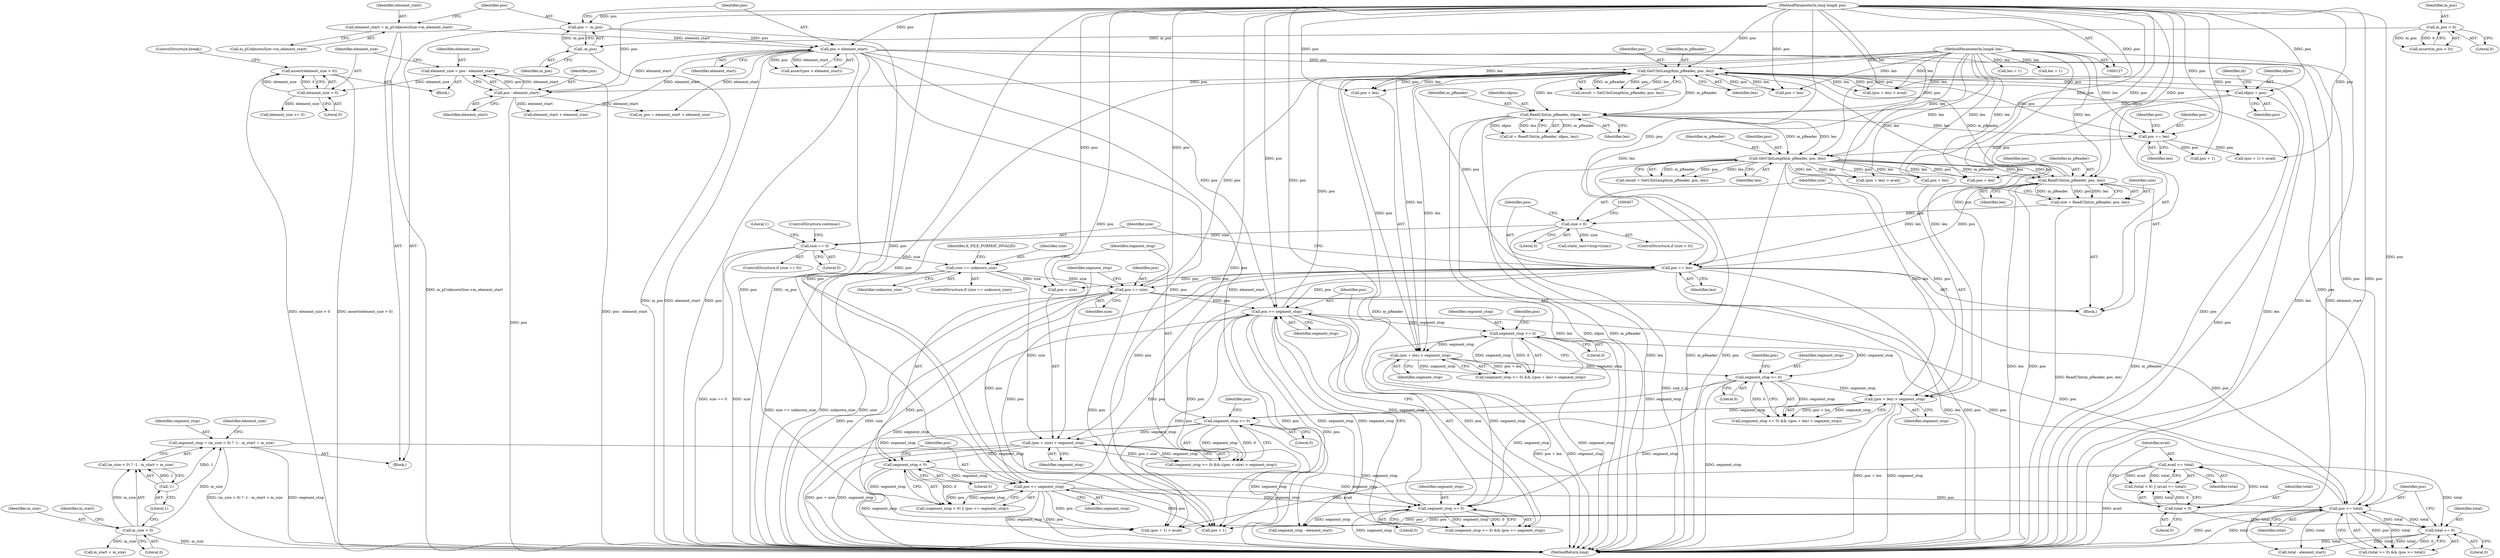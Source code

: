 digraph "1_Android_cc274e2abe8b2a6698a5c47d8aa4bb45f1f9538d_7@API" {
"1000322" [label="(Call,assert(element_size > 0))"];
"1000323" [label="(Call,element_size > 0)"];
"1000317" [label="(Call,element_size = pos - element_start)"];
"1000319" [label="(Call,pos - element_start)"];
"1000128" [label="(MethodParameterIn,long long& pos)"];
"1000251" [label="(Call,GetUIntLength(m_pReader, pos, len))"];
"1000397" [label="(Call,ReadUInt(m_pReader, pos, len))"];
"1000356" [label="(Call,GetUIntLength(m_pReader, pos, len))"];
"1000296" [label="(Call,ReadUInt(m_pReader, idpos, len))"];
"1000290" [label="(Call,idpos = pos)"];
"1000129" [label="(MethodParameterIn,long& len)"];
"1000339" [label="(Call,pos += len)"];
"1000222" [label="(Call,pos >= segment_stop)"];
"1000437" [label="(Call,pos += size)"];
"1000420" [label="(Call,size == unknown_size)"];
"1000413" [label="(Call,size == 0)"];
"1000402" [label="(Call,size < 0)"];
"1000395" [label="(Call,size = ReadUInt(m_pReader, pos, len))"];
"1000409" [label="(Call,pos += len)"];
"1000445" [label="(Call,pos <= segment_stop)"];
"1000442" [label="(Call,segment_stop < 0)"];
"1000427" [label="(Call,segment_stop >= 0)"];
"1000376" [label="(Call,segment_stop >= 0)"];
"1000274" [label="(Call,(pos + len) > segment_stop)"];
"1000271" [label="(Call,segment_stop >= 0)"];
"1000219" [label="(Call,segment_stop >= 0)"];
"1000379" [label="(Call,(pos + len) > segment_stop)"];
"1000180" [label="(Call,segment_stop = (m_size < 0) ? -1 : m_start + m_size)"];
"1000186" [label="(Call,-1)"];
"1000183" [label="(Call,m_size < 0)"];
"1000430" [label="(Call,(pos + size) > segment_stop)"];
"1000152" [label="(Call,pos > element_start)"];
"1000147" [label="(Call,pos = -m_pos)"];
"1000149" [label="(Call,-m_pos)"];
"1000132" [label="(Call,m_pos < 0)"];
"1000142" [label="(Call,element_start = m_pUnknownSize->m_element_start)"];
"1000203" [label="(Call,pos >= total)"];
"1000200" [label="(Call,total >= 0)"];
"1000176" [label="(Call,avail <= total)"];
"1000173" [label="(Call,total < 0)"];
"1000177" [label="(Identifier,avail)"];
"1000243" [label="(Call,len = 1)"];
"1000254" [label="(Identifier,len)"];
"1000383" [label="(Identifier,segment_stop)"];
"1000321" [label="(Identifier,element_start)"];
"1000200" [label="(Call,total >= 0)"];
"1000222" [label="(Call,pos >= segment_stop)"];
"1000452" [label="(Call,m_pos = element_start + element_size)"];
"1000152" [label="(Call,pos > element_start)"];
"1000322" [label="(Call,assert(element_size > 0))"];
"1000432" [label="(Identifier,pos)"];
"1000147" [label="(Call,pos = -m_pos)"];
"1000249" [label="(Call,result = GetUIntLength(m_pReader, pos, len))"];
"1000442" [label="(Call,segment_stop < 0)"];
"1000133" [label="(Identifier,m_pos)"];
"1000344" [label="(Call,pos + 1)"];
"1000404" [label="(Literal,0)"];
"1000283" [label="(Call,pos + len)"];
"1000278" [label="(Identifier,segment_stop)"];
"1000413" [label="(Call,size == 0)"];
"1000199" [label="(Call,(total >= 0) && (pos >= total))"];
"1000178" [label="(Identifier,total)"];
"1000129" [label="(MethodParameterIn,long& len)"];
"1000149" [label="(Call,-m_pos)"];
"1000188" [label="(Call,m_start + m_size)"];
"1000410" [label="(Identifier,pos)"];
"1000134" [label="(Literal,0)"];
"1000228" [label="(Call,segment_stop - element_start)"];
"1000132" [label="(Call,m_pos < 0)"];
"1000422" [label="(Identifier,unknown_size)"];
"1000317" [label="(Call,element_size = pos - element_start)"];
"1000356" [label="(Call,GetUIntLength(m_pReader, pos, len))"];
"1000319" [label="(Call,pos - element_start)"];
"1000424" [label="(Identifier,E_FILE_FORMAT_INVALID)"];
"1000271" [label="(Call,segment_stop >= 0)"];
"1000316" [label="(Block,)"];
"1000381" [label="(Identifier,pos)"];
"1000343" [label="(Call,(pos + 1) > avail)"];
"1000292" [label="(Identifier,pos)"];
"1000219" [label="(Call,segment_stop >= 0)"];
"1000275" [label="(Call,pos + len)"];
"1000445" [label="(Call,pos <= segment_stop)"];
"1000377" [label="(Identifier,segment_stop)"];
"1000176" [label="(Call,avail <= total)"];
"1000323" [label="(Call,element_size > 0)"];
"1000403" [label="(Identifier,size)"];
"1000180" [label="(Call,segment_stop = (m_size < 0) ? -1 : m_start + m_size)"];
"1000144" [label="(Call,m_pUnknownSize->m_element_start)"];
"1000446" [label="(Identifier,pos)"];
"1000173" [label="(Call,total < 0)"];
"1000325" [label="(Literal,0)"];
"1000128" [label="(MethodParameterIn,long long& pos)"];
"1000398" [label="(Identifier,m_pReader)"];
"1000205" [label="(Identifier,total)"];
"1000419" [label="(ControlStructure,if (size == unknown_size))"];
"1000434" [label="(Identifier,segment_stop)"];
"1000203" [label="(Call,pos >= total)"];
"1000131" [label="(Call,assert(m_pos < 0))"];
"1000429" [label="(Literal,0)"];
"1000462" [label="(MethodReturn,long)"];
"1000358" [label="(Identifier,pos)"];
"1000406" [label="(Call,static_cast<long>(size))"];
"1000202" [label="(Literal,0)"];
"1000143" [label="(Identifier,element_start)"];
"1000438" [label="(Identifier,pos)"];
"1000130" [label="(Block,)"];
"1000430" [label="(Call,(pos + size) > segment_stop)"];
"1000184" [label="(Identifier,m_size)"];
"1000291" [label="(Identifier,idpos)"];
"1000238" [label="(Call,pos + 1)"];
"1000175" [label="(Literal,0)"];
"1000376" [label="(Call,segment_stop >= 0)"];
"1000172" [label="(Call,(total < 0) || (avail <= total))"];
"1000441" [label="(Call,(segment_stop < 0) || (pos <= segment_stop))"];
"1000397" [label="(Call,ReadUInt(m_pReader, pos, len))"];
"1000273" [label="(Literal,0)"];
"1000345" [label="(Identifier,pos)"];
"1000380" [label="(Call,pos + len)"];
"1000395" [label="(Call,size = ReadUInt(m_pReader, pos, len))"];
"1000183" [label="(Call,m_size < 0)"];
"1000251" [label="(Call,GetUIntLength(m_pReader, pos, len))"];
"1000174" [label="(Identifier,total)"];
"1000414" [label="(Identifier,size)"];
"1000318" [label="(Identifier,element_size)"];
"1000324" [label="(Identifier,element_size)"];
"1000148" [label="(Identifier,pos)"];
"1000270" [label="(Call,(segment_stop >= 0) && ((pos + len) > segment_stop))"];
"1000375" [label="(Call,(segment_stop >= 0) && ((pos + len) > segment_stop))"];
"1000444" [label="(Literal,0)"];
"1000426" [label="(Call,(segment_stop >= 0) && ((pos + size) > segment_stop))"];
"1000418" [label="(Literal,1)"];
"1000154" [label="(Identifier,element_start)"];
"1000186" [label="(Call,-1)"];
"1000193" [label="(Identifier,element_size)"];
"1000379" [label="(Call,(pos + len) > segment_stop)"];
"1000400" [label="(Identifier,len)"];
"1000411" [label="(Identifier,len)"];
"1000326" [label="(ControlStructure,break;)"];
"1000454" [label="(Call,element_start + element_size)"];
"1000339" [label="(Call,pos += len)"];
"1000153" [label="(Identifier,pos)"];
"1000295" [label="(Identifier,id)"];
"1000185" [label="(Literal,0)"];
"1000412" [label="(ControlStructure,if (size == 0))"];
"1000420" [label="(Call,size == unknown_size)"];
"1000341" [label="(Identifier,len)"];
"1000431" [label="(Call,pos + size)"];
"1000220" [label="(Identifier,segment_stop)"];
"1000204" [label="(Identifier,pos)"];
"1000201" [label="(Identifier,total)"];
"1000189" [label="(Identifier,m_start)"];
"1000399" [label="(Identifier,pos)"];
"1000297" [label="(Identifier,m_pReader)"];
"1000182" [label="(Call,(m_size < 0) ? -1 : m_start + m_size)"];
"1000298" [label="(Identifier,idpos)"];
"1000272" [label="(Identifier,segment_stop)"];
"1000290" [label="(Call,idpos = pos)"];
"1000349" [label="(Call,len = 1)"];
"1000197" [label="(Block,)"];
"1000428" [label="(Identifier,segment_stop)"];
"1000276" [label="(Identifier,pos)"];
"1000401" [label="(ControlStructure,if (size < 0))"];
"1000357" [label="(Identifier,m_pReader)"];
"1000299" [label="(Identifier,len)"];
"1000223" [label="(Identifier,pos)"];
"1000237" [label="(Call,(pos + 1) > avail)"];
"1000296" [label="(Call,ReadUInt(m_pReader, idpos, len))"];
"1000415" [label="(Literal,0)"];
"1000388" [label="(Call,pos + len)"];
"1000274" [label="(Call,(pos + len) > segment_stop)"];
"1000437" [label="(Call,pos += size)"];
"1000218" [label="(Call,(segment_stop >= 0) && (pos >= segment_stop))"];
"1000187" [label="(Literal,1)"];
"1000387" [label="(Call,(pos + len) > avail)"];
"1000252" [label="(Identifier,m_pReader)"];
"1000224" [label="(Identifier,segment_stop)"];
"1000354" [label="(Call,result = GetUIntLength(m_pReader, pos, len))"];
"1000294" [label="(Call,id = ReadUInt(m_pReader, idpos, len))"];
"1000427" [label="(Call,segment_stop >= 0)"];
"1000221" [label="(Literal,0)"];
"1000447" [label="(Identifier,segment_stop)"];
"1000151" [label="(Call,assert(pos > element_start))"];
"1000209" [label="(Call,total - element_start)"];
"1000181" [label="(Identifier,segment_stop)"];
"1000150" [label="(Identifier,m_pos)"];
"1000253" [label="(Identifier,pos)"];
"1000396" [label="(Identifier,size)"];
"1000449" [label="(Call,element_size >= 0)"];
"1000340" [label="(Identifier,pos)"];
"1000416" [label="(ControlStructure,continue;)"];
"1000402" [label="(Call,size < 0)"];
"1000142" [label="(Call,element_start = m_pUnknownSize->m_element_start)"];
"1000282" [label="(Call,(pos + len) > avail)"];
"1000359" [label="(Identifier,len)"];
"1000439" [label="(Identifier,size)"];
"1000378" [label="(Literal,0)"];
"1000421" [label="(Identifier,size)"];
"1000409" [label="(Call,pos += len)"];
"1000320" [label="(Identifier,pos)"];
"1000443" [label="(Identifier,segment_stop)"];
"1000322" -> "1000316"  [label="AST: "];
"1000322" -> "1000323"  [label="CFG: "];
"1000323" -> "1000322"  [label="AST: "];
"1000326" -> "1000322"  [label="CFG: "];
"1000322" -> "1000462"  [label="DDG: assert(element_size > 0)"];
"1000322" -> "1000462"  [label="DDG: element_size > 0"];
"1000323" -> "1000322"  [label="DDG: element_size"];
"1000323" -> "1000322"  [label="DDG: 0"];
"1000323" -> "1000325"  [label="CFG: "];
"1000324" -> "1000323"  [label="AST: "];
"1000325" -> "1000323"  [label="AST: "];
"1000317" -> "1000323"  [label="DDG: element_size"];
"1000323" -> "1000449"  [label="DDG: element_size"];
"1000317" -> "1000316"  [label="AST: "];
"1000317" -> "1000319"  [label="CFG: "];
"1000318" -> "1000317"  [label="AST: "];
"1000319" -> "1000317"  [label="AST: "];
"1000324" -> "1000317"  [label="CFG: "];
"1000317" -> "1000462"  [label="DDG: pos - element_start"];
"1000319" -> "1000317"  [label="DDG: pos"];
"1000319" -> "1000317"  [label="DDG: element_start"];
"1000319" -> "1000321"  [label="CFG: "];
"1000320" -> "1000319"  [label="AST: "];
"1000321" -> "1000319"  [label="AST: "];
"1000319" -> "1000462"  [label="DDG: pos"];
"1000128" -> "1000319"  [label="DDG: pos"];
"1000251" -> "1000319"  [label="DDG: pos"];
"1000152" -> "1000319"  [label="DDG: element_start"];
"1000319" -> "1000452"  [label="DDG: element_start"];
"1000319" -> "1000454"  [label="DDG: element_start"];
"1000128" -> "1000127"  [label="AST: "];
"1000128" -> "1000462"  [label="DDG: pos"];
"1000128" -> "1000147"  [label="DDG: pos"];
"1000128" -> "1000152"  [label="DDG: pos"];
"1000128" -> "1000203"  [label="DDG: pos"];
"1000128" -> "1000222"  [label="DDG: pos"];
"1000128" -> "1000237"  [label="DDG: pos"];
"1000128" -> "1000238"  [label="DDG: pos"];
"1000128" -> "1000251"  [label="DDG: pos"];
"1000128" -> "1000274"  [label="DDG: pos"];
"1000128" -> "1000275"  [label="DDG: pos"];
"1000128" -> "1000282"  [label="DDG: pos"];
"1000128" -> "1000283"  [label="DDG: pos"];
"1000128" -> "1000290"  [label="DDG: pos"];
"1000128" -> "1000339"  [label="DDG: pos"];
"1000128" -> "1000343"  [label="DDG: pos"];
"1000128" -> "1000344"  [label="DDG: pos"];
"1000128" -> "1000356"  [label="DDG: pos"];
"1000128" -> "1000379"  [label="DDG: pos"];
"1000128" -> "1000380"  [label="DDG: pos"];
"1000128" -> "1000387"  [label="DDG: pos"];
"1000128" -> "1000388"  [label="DDG: pos"];
"1000128" -> "1000397"  [label="DDG: pos"];
"1000128" -> "1000409"  [label="DDG: pos"];
"1000128" -> "1000430"  [label="DDG: pos"];
"1000128" -> "1000431"  [label="DDG: pos"];
"1000128" -> "1000437"  [label="DDG: pos"];
"1000128" -> "1000445"  [label="DDG: pos"];
"1000251" -> "1000249"  [label="AST: "];
"1000251" -> "1000254"  [label="CFG: "];
"1000252" -> "1000251"  [label="AST: "];
"1000253" -> "1000251"  [label="AST: "];
"1000254" -> "1000251"  [label="AST: "];
"1000249" -> "1000251"  [label="CFG: "];
"1000251" -> "1000462"  [label="DDG: pos"];
"1000251" -> "1000462"  [label="DDG: len"];
"1000251" -> "1000462"  [label="DDG: m_pReader"];
"1000251" -> "1000249"  [label="DDG: m_pReader"];
"1000251" -> "1000249"  [label="DDG: pos"];
"1000251" -> "1000249"  [label="DDG: len"];
"1000397" -> "1000251"  [label="DDG: m_pReader"];
"1000397" -> "1000251"  [label="DDG: len"];
"1000222" -> "1000251"  [label="DDG: pos"];
"1000437" -> "1000251"  [label="DDG: pos"];
"1000445" -> "1000251"  [label="DDG: pos"];
"1000152" -> "1000251"  [label="DDG: pos"];
"1000409" -> "1000251"  [label="DDG: pos"];
"1000203" -> "1000251"  [label="DDG: pos"];
"1000129" -> "1000251"  [label="DDG: len"];
"1000251" -> "1000274"  [label="DDG: pos"];
"1000251" -> "1000274"  [label="DDG: len"];
"1000251" -> "1000275"  [label="DDG: pos"];
"1000251" -> "1000275"  [label="DDG: len"];
"1000251" -> "1000282"  [label="DDG: pos"];
"1000251" -> "1000282"  [label="DDG: len"];
"1000251" -> "1000283"  [label="DDG: pos"];
"1000251" -> "1000283"  [label="DDG: len"];
"1000251" -> "1000290"  [label="DDG: pos"];
"1000251" -> "1000296"  [label="DDG: m_pReader"];
"1000251" -> "1000296"  [label="DDG: len"];
"1000251" -> "1000339"  [label="DDG: pos"];
"1000397" -> "1000395"  [label="AST: "];
"1000397" -> "1000400"  [label="CFG: "];
"1000398" -> "1000397"  [label="AST: "];
"1000399" -> "1000397"  [label="AST: "];
"1000400" -> "1000397"  [label="AST: "];
"1000395" -> "1000397"  [label="CFG: "];
"1000397" -> "1000462"  [label="DDG: m_pReader"];
"1000397" -> "1000462"  [label="DDG: len"];
"1000397" -> "1000462"  [label="DDG: pos"];
"1000397" -> "1000395"  [label="DDG: m_pReader"];
"1000397" -> "1000395"  [label="DDG: pos"];
"1000397" -> "1000395"  [label="DDG: len"];
"1000356" -> "1000397"  [label="DDG: m_pReader"];
"1000356" -> "1000397"  [label="DDG: pos"];
"1000356" -> "1000397"  [label="DDG: len"];
"1000129" -> "1000397"  [label="DDG: len"];
"1000397" -> "1000409"  [label="DDG: len"];
"1000397" -> "1000409"  [label="DDG: pos"];
"1000356" -> "1000354"  [label="AST: "];
"1000356" -> "1000359"  [label="CFG: "];
"1000357" -> "1000356"  [label="AST: "];
"1000358" -> "1000356"  [label="AST: "];
"1000359" -> "1000356"  [label="AST: "];
"1000354" -> "1000356"  [label="CFG: "];
"1000356" -> "1000462"  [label="DDG: m_pReader"];
"1000356" -> "1000462"  [label="DDG: pos"];
"1000356" -> "1000462"  [label="DDG: len"];
"1000356" -> "1000354"  [label="DDG: m_pReader"];
"1000356" -> "1000354"  [label="DDG: pos"];
"1000356" -> "1000354"  [label="DDG: len"];
"1000296" -> "1000356"  [label="DDG: m_pReader"];
"1000296" -> "1000356"  [label="DDG: len"];
"1000339" -> "1000356"  [label="DDG: pos"];
"1000129" -> "1000356"  [label="DDG: len"];
"1000356" -> "1000379"  [label="DDG: pos"];
"1000356" -> "1000379"  [label="DDG: len"];
"1000356" -> "1000380"  [label="DDG: pos"];
"1000356" -> "1000380"  [label="DDG: len"];
"1000356" -> "1000387"  [label="DDG: pos"];
"1000356" -> "1000387"  [label="DDG: len"];
"1000356" -> "1000388"  [label="DDG: pos"];
"1000356" -> "1000388"  [label="DDG: len"];
"1000296" -> "1000294"  [label="AST: "];
"1000296" -> "1000299"  [label="CFG: "];
"1000297" -> "1000296"  [label="AST: "];
"1000298" -> "1000296"  [label="AST: "];
"1000299" -> "1000296"  [label="AST: "];
"1000294" -> "1000296"  [label="CFG: "];
"1000296" -> "1000462"  [label="DDG: idpos"];
"1000296" -> "1000462"  [label="DDG: len"];
"1000296" -> "1000462"  [label="DDG: m_pReader"];
"1000296" -> "1000294"  [label="DDG: m_pReader"];
"1000296" -> "1000294"  [label="DDG: idpos"];
"1000296" -> "1000294"  [label="DDG: len"];
"1000290" -> "1000296"  [label="DDG: idpos"];
"1000129" -> "1000296"  [label="DDG: len"];
"1000296" -> "1000339"  [label="DDG: len"];
"1000290" -> "1000197"  [label="AST: "];
"1000290" -> "1000292"  [label="CFG: "];
"1000291" -> "1000290"  [label="AST: "];
"1000292" -> "1000290"  [label="AST: "];
"1000295" -> "1000290"  [label="CFG: "];
"1000290" -> "1000462"  [label="DDG: pos"];
"1000129" -> "1000127"  [label="AST: "];
"1000129" -> "1000462"  [label="DDG: len"];
"1000129" -> "1000243"  [label="DDG: len"];
"1000129" -> "1000274"  [label="DDG: len"];
"1000129" -> "1000275"  [label="DDG: len"];
"1000129" -> "1000282"  [label="DDG: len"];
"1000129" -> "1000283"  [label="DDG: len"];
"1000129" -> "1000339"  [label="DDG: len"];
"1000129" -> "1000349"  [label="DDG: len"];
"1000129" -> "1000379"  [label="DDG: len"];
"1000129" -> "1000380"  [label="DDG: len"];
"1000129" -> "1000387"  [label="DDG: len"];
"1000129" -> "1000388"  [label="DDG: len"];
"1000129" -> "1000409"  [label="DDG: len"];
"1000339" -> "1000197"  [label="AST: "];
"1000339" -> "1000341"  [label="CFG: "];
"1000340" -> "1000339"  [label="AST: "];
"1000341" -> "1000339"  [label="AST: "];
"1000345" -> "1000339"  [label="CFG: "];
"1000339" -> "1000343"  [label="DDG: pos"];
"1000339" -> "1000344"  [label="DDG: pos"];
"1000222" -> "1000218"  [label="AST: "];
"1000222" -> "1000224"  [label="CFG: "];
"1000223" -> "1000222"  [label="AST: "];
"1000224" -> "1000222"  [label="AST: "];
"1000218" -> "1000222"  [label="CFG: "];
"1000222" -> "1000462"  [label="DDG: pos"];
"1000222" -> "1000462"  [label="DDG: segment_stop"];
"1000222" -> "1000218"  [label="DDG: pos"];
"1000222" -> "1000218"  [label="DDG: segment_stop"];
"1000437" -> "1000222"  [label="DDG: pos"];
"1000445" -> "1000222"  [label="DDG: pos"];
"1000152" -> "1000222"  [label="DDG: pos"];
"1000409" -> "1000222"  [label="DDG: pos"];
"1000203" -> "1000222"  [label="DDG: pos"];
"1000219" -> "1000222"  [label="DDG: segment_stop"];
"1000222" -> "1000228"  [label="DDG: segment_stop"];
"1000222" -> "1000237"  [label="DDG: pos"];
"1000222" -> "1000238"  [label="DDG: pos"];
"1000222" -> "1000271"  [label="DDG: segment_stop"];
"1000437" -> "1000197"  [label="AST: "];
"1000437" -> "1000439"  [label="CFG: "];
"1000438" -> "1000437"  [label="AST: "];
"1000439" -> "1000437"  [label="AST: "];
"1000443" -> "1000437"  [label="CFG: "];
"1000437" -> "1000462"  [label="DDG: pos"];
"1000437" -> "1000462"  [label="DDG: size"];
"1000437" -> "1000203"  [label="DDG: pos"];
"1000437" -> "1000237"  [label="DDG: pos"];
"1000437" -> "1000238"  [label="DDG: pos"];
"1000420" -> "1000437"  [label="DDG: size"];
"1000409" -> "1000437"  [label="DDG: pos"];
"1000437" -> "1000445"  [label="DDG: pos"];
"1000420" -> "1000419"  [label="AST: "];
"1000420" -> "1000422"  [label="CFG: "];
"1000421" -> "1000420"  [label="AST: "];
"1000422" -> "1000420"  [label="AST: "];
"1000424" -> "1000420"  [label="CFG: "];
"1000428" -> "1000420"  [label="CFG: "];
"1000420" -> "1000462"  [label="DDG: size == unknown_size"];
"1000420" -> "1000462"  [label="DDG: unknown_size"];
"1000420" -> "1000462"  [label="DDG: size"];
"1000413" -> "1000420"  [label="DDG: size"];
"1000420" -> "1000430"  [label="DDG: size"];
"1000420" -> "1000431"  [label="DDG: size"];
"1000413" -> "1000412"  [label="AST: "];
"1000413" -> "1000415"  [label="CFG: "];
"1000414" -> "1000413"  [label="AST: "];
"1000415" -> "1000413"  [label="AST: "];
"1000416" -> "1000413"  [label="CFG: "];
"1000418" -> "1000413"  [label="CFG: "];
"1000413" -> "1000462"  [label="DDG: size"];
"1000413" -> "1000462"  [label="DDG: size == 0"];
"1000402" -> "1000413"  [label="DDG: size"];
"1000402" -> "1000401"  [label="AST: "];
"1000402" -> "1000404"  [label="CFG: "];
"1000403" -> "1000402"  [label="AST: "];
"1000404" -> "1000402"  [label="AST: "];
"1000407" -> "1000402"  [label="CFG: "];
"1000410" -> "1000402"  [label="CFG: "];
"1000402" -> "1000462"  [label="DDG: size < 0"];
"1000395" -> "1000402"  [label="DDG: size"];
"1000402" -> "1000406"  [label="DDG: size"];
"1000395" -> "1000197"  [label="AST: "];
"1000396" -> "1000395"  [label="AST: "];
"1000403" -> "1000395"  [label="CFG: "];
"1000395" -> "1000462"  [label="DDG: ReadUInt(m_pReader, pos, len)"];
"1000409" -> "1000197"  [label="AST: "];
"1000409" -> "1000411"  [label="CFG: "];
"1000410" -> "1000409"  [label="AST: "];
"1000411" -> "1000409"  [label="AST: "];
"1000414" -> "1000409"  [label="CFG: "];
"1000409" -> "1000462"  [label="DDG: len"];
"1000409" -> "1000462"  [label="DDG: pos"];
"1000409" -> "1000203"  [label="DDG: pos"];
"1000409" -> "1000237"  [label="DDG: pos"];
"1000409" -> "1000238"  [label="DDG: pos"];
"1000409" -> "1000430"  [label="DDG: pos"];
"1000409" -> "1000431"  [label="DDG: pos"];
"1000445" -> "1000441"  [label="AST: "];
"1000445" -> "1000447"  [label="CFG: "];
"1000446" -> "1000445"  [label="AST: "];
"1000447" -> "1000445"  [label="AST: "];
"1000441" -> "1000445"  [label="CFG: "];
"1000445" -> "1000462"  [label="DDG: pos"];
"1000445" -> "1000462"  [label="DDG: segment_stop"];
"1000445" -> "1000203"  [label="DDG: pos"];
"1000445" -> "1000219"  [label="DDG: segment_stop"];
"1000445" -> "1000237"  [label="DDG: pos"];
"1000445" -> "1000238"  [label="DDG: pos"];
"1000445" -> "1000441"  [label="DDG: pos"];
"1000445" -> "1000441"  [label="DDG: segment_stop"];
"1000442" -> "1000445"  [label="DDG: segment_stop"];
"1000442" -> "1000441"  [label="AST: "];
"1000442" -> "1000444"  [label="CFG: "];
"1000443" -> "1000442"  [label="AST: "];
"1000444" -> "1000442"  [label="AST: "];
"1000446" -> "1000442"  [label="CFG: "];
"1000441" -> "1000442"  [label="CFG: "];
"1000442" -> "1000462"  [label="DDG: segment_stop"];
"1000442" -> "1000219"  [label="DDG: segment_stop"];
"1000442" -> "1000441"  [label="DDG: segment_stop"];
"1000442" -> "1000441"  [label="DDG: 0"];
"1000427" -> "1000442"  [label="DDG: segment_stop"];
"1000430" -> "1000442"  [label="DDG: segment_stop"];
"1000427" -> "1000426"  [label="AST: "];
"1000427" -> "1000429"  [label="CFG: "];
"1000428" -> "1000427"  [label="AST: "];
"1000429" -> "1000427"  [label="AST: "];
"1000432" -> "1000427"  [label="CFG: "];
"1000426" -> "1000427"  [label="CFG: "];
"1000427" -> "1000462"  [label="DDG: segment_stop"];
"1000427" -> "1000426"  [label="DDG: segment_stop"];
"1000427" -> "1000426"  [label="DDG: 0"];
"1000376" -> "1000427"  [label="DDG: segment_stop"];
"1000379" -> "1000427"  [label="DDG: segment_stop"];
"1000427" -> "1000430"  [label="DDG: segment_stop"];
"1000376" -> "1000375"  [label="AST: "];
"1000376" -> "1000378"  [label="CFG: "];
"1000377" -> "1000376"  [label="AST: "];
"1000378" -> "1000376"  [label="AST: "];
"1000381" -> "1000376"  [label="CFG: "];
"1000375" -> "1000376"  [label="CFG: "];
"1000376" -> "1000462"  [label="DDG: segment_stop"];
"1000376" -> "1000219"  [label="DDG: segment_stop"];
"1000376" -> "1000375"  [label="DDG: segment_stop"];
"1000376" -> "1000375"  [label="DDG: 0"];
"1000274" -> "1000376"  [label="DDG: segment_stop"];
"1000271" -> "1000376"  [label="DDG: segment_stop"];
"1000376" -> "1000379"  [label="DDG: segment_stop"];
"1000274" -> "1000270"  [label="AST: "];
"1000274" -> "1000278"  [label="CFG: "];
"1000275" -> "1000274"  [label="AST: "];
"1000278" -> "1000274"  [label="AST: "];
"1000270" -> "1000274"  [label="CFG: "];
"1000274" -> "1000462"  [label="DDG: pos + len"];
"1000274" -> "1000462"  [label="DDG: segment_stop"];
"1000274" -> "1000270"  [label="DDG: pos + len"];
"1000274" -> "1000270"  [label="DDG: segment_stop"];
"1000271" -> "1000274"  [label="DDG: segment_stop"];
"1000271" -> "1000270"  [label="AST: "];
"1000271" -> "1000273"  [label="CFG: "];
"1000272" -> "1000271"  [label="AST: "];
"1000273" -> "1000271"  [label="AST: "];
"1000276" -> "1000271"  [label="CFG: "];
"1000270" -> "1000271"  [label="CFG: "];
"1000271" -> "1000462"  [label="DDG: segment_stop"];
"1000271" -> "1000270"  [label="DDG: segment_stop"];
"1000271" -> "1000270"  [label="DDG: 0"];
"1000219" -> "1000271"  [label="DDG: segment_stop"];
"1000219" -> "1000218"  [label="AST: "];
"1000219" -> "1000221"  [label="CFG: "];
"1000220" -> "1000219"  [label="AST: "];
"1000221" -> "1000219"  [label="AST: "];
"1000223" -> "1000219"  [label="CFG: "];
"1000218" -> "1000219"  [label="CFG: "];
"1000219" -> "1000462"  [label="DDG: segment_stop"];
"1000219" -> "1000218"  [label="DDG: segment_stop"];
"1000219" -> "1000218"  [label="DDG: 0"];
"1000379" -> "1000219"  [label="DDG: segment_stop"];
"1000180" -> "1000219"  [label="DDG: segment_stop"];
"1000219" -> "1000228"  [label="DDG: segment_stop"];
"1000379" -> "1000375"  [label="AST: "];
"1000379" -> "1000383"  [label="CFG: "];
"1000380" -> "1000379"  [label="AST: "];
"1000383" -> "1000379"  [label="AST: "];
"1000375" -> "1000379"  [label="CFG: "];
"1000379" -> "1000462"  [label="DDG: segment_stop"];
"1000379" -> "1000462"  [label="DDG: pos + len"];
"1000379" -> "1000375"  [label="DDG: pos + len"];
"1000379" -> "1000375"  [label="DDG: segment_stop"];
"1000180" -> "1000130"  [label="AST: "];
"1000180" -> "1000182"  [label="CFG: "];
"1000181" -> "1000180"  [label="AST: "];
"1000182" -> "1000180"  [label="AST: "];
"1000193" -> "1000180"  [label="CFG: "];
"1000180" -> "1000462"  [label="DDG: (m_size < 0) ? -1 : m_start + m_size"];
"1000180" -> "1000462"  [label="DDG: segment_stop"];
"1000186" -> "1000180"  [label="DDG: 1"];
"1000183" -> "1000180"  [label="DDG: m_size"];
"1000186" -> "1000182"  [label="AST: "];
"1000186" -> "1000187"  [label="CFG: "];
"1000187" -> "1000186"  [label="AST: "];
"1000182" -> "1000186"  [label="CFG: "];
"1000186" -> "1000182"  [label="DDG: 1"];
"1000183" -> "1000182"  [label="AST: "];
"1000183" -> "1000185"  [label="CFG: "];
"1000184" -> "1000183"  [label="AST: "];
"1000185" -> "1000183"  [label="AST: "];
"1000187" -> "1000183"  [label="CFG: "];
"1000189" -> "1000183"  [label="CFG: "];
"1000183" -> "1000462"  [label="DDG: m_size"];
"1000183" -> "1000182"  [label="DDG: m_size"];
"1000183" -> "1000188"  [label="DDG: m_size"];
"1000430" -> "1000426"  [label="AST: "];
"1000430" -> "1000434"  [label="CFG: "];
"1000431" -> "1000430"  [label="AST: "];
"1000434" -> "1000430"  [label="AST: "];
"1000426" -> "1000430"  [label="CFG: "];
"1000430" -> "1000462"  [label="DDG: segment_stop"];
"1000430" -> "1000462"  [label="DDG: pos + size"];
"1000430" -> "1000426"  [label="DDG: pos + size"];
"1000430" -> "1000426"  [label="DDG: segment_stop"];
"1000152" -> "1000151"  [label="AST: "];
"1000152" -> "1000154"  [label="CFG: "];
"1000153" -> "1000152"  [label="AST: "];
"1000154" -> "1000152"  [label="AST: "];
"1000151" -> "1000152"  [label="CFG: "];
"1000152" -> "1000462"  [label="DDG: pos"];
"1000152" -> "1000462"  [label="DDG: element_start"];
"1000152" -> "1000151"  [label="DDG: pos"];
"1000152" -> "1000151"  [label="DDG: element_start"];
"1000147" -> "1000152"  [label="DDG: pos"];
"1000142" -> "1000152"  [label="DDG: element_start"];
"1000152" -> "1000203"  [label="DDG: pos"];
"1000152" -> "1000209"  [label="DDG: element_start"];
"1000152" -> "1000228"  [label="DDG: element_start"];
"1000152" -> "1000237"  [label="DDG: pos"];
"1000152" -> "1000238"  [label="DDG: pos"];
"1000152" -> "1000452"  [label="DDG: element_start"];
"1000152" -> "1000454"  [label="DDG: element_start"];
"1000147" -> "1000130"  [label="AST: "];
"1000147" -> "1000149"  [label="CFG: "];
"1000148" -> "1000147"  [label="AST: "];
"1000149" -> "1000147"  [label="AST: "];
"1000153" -> "1000147"  [label="CFG: "];
"1000147" -> "1000462"  [label="DDG: -m_pos"];
"1000149" -> "1000147"  [label="DDG: m_pos"];
"1000149" -> "1000150"  [label="CFG: "];
"1000150" -> "1000149"  [label="AST: "];
"1000149" -> "1000462"  [label="DDG: m_pos"];
"1000132" -> "1000149"  [label="DDG: m_pos"];
"1000132" -> "1000131"  [label="AST: "];
"1000132" -> "1000134"  [label="CFG: "];
"1000133" -> "1000132"  [label="AST: "];
"1000134" -> "1000132"  [label="AST: "];
"1000131" -> "1000132"  [label="CFG: "];
"1000132" -> "1000131"  [label="DDG: m_pos"];
"1000132" -> "1000131"  [label="DDG: 0"];
"1000142" -> "1000130"  [label="AST: "];
"1000142" -> "1000144"  [label="CFG: "];
"1000143" -> "1000142"  [label="AST: "];
"1000144" -> "1000142"  [label="AST: "];
"1000148" -> "1000142"  [label="CFG: "];
"1000142" -> "1000462"  [label="DDG: m_pUnknownSize->m_element_start"];
"1000203" -> "1000199"  [label="AST: "];
"1000203" -> "1000205"  [label="CFG: "];
"1000204" -> "1000203"  [label="AST: "];
"1000205" -> "1000203"  [label="AST: "];
"1000199" -> "1000203"  [label="CFG: "];
"1000203" -> "1000462"  [label="DDG: total"];
"1000203" -> "1000462"  [label="DDG: pos"];
"1000203" -> "1000200"  [label="DDG: total"];
"1000203" -> "1000199"  [label="DDG: pos"];
"1000203" -> "1000199"  [label="DDG: total"];
"1000200" -> "1000203"  [label="DDG: total"];
"1000203" -> "1000209"  [label="DDG: total"];
"1000203" -> "1000237"  [label="DDG: pos"];
"1000203" -> "1000238"  [label="DDG: pos"];
"1000200" -> "1000199"  [label="AST: "];
"1000200" -> "1000202"  [label="CFG: "];
"1000201" -> "1000200"  [label="AST: "];
"1000202" -> "1000200"  [label="AST: "];
"1000204" -> "1000200"  [label="CFG: "];
"1000199" -> "1000200"  [label="CFG: "];
"1000200" -> "1000462"  [label="DDG: total"];
"1000200" -> "1000199"  [label="DDG: total"];
"1000200" -> "1000199"  [label="DDG: 0"];
"1000176" -> "1000200"  [label="DDG: total"];
"1000173" -> "1000200"  [label="DDG: total"];
"1000200" -> "1000209"  [label="DDG: total"];
"1000176" -> "1000172"  [label="AST: "];
"1000176" -> "1000178"  [label="CFG: "];
"1000177" -> "1000176"  [label="AST: "];
"1000178" -> "1000176"  [label="AST: "];
"1000172" -> "1000176"  [label="CFG: "];
"1000176" -> "1000462"  [label="DDG: avail"];
"1000176" -> "1000172"  [label="DDG: avail"];
"1000176" -> "1000172"  [label="DDG: total"];
"1000173" -> "1000176"  [label="DDG: total"];
"1000176" -> "1000237"  [label="DDG: avail"];
"1000173" -> "1000172"  [label="AST: "];
"1000173" -> "1000175"  [label="CFG: "];
"1000174" -> "1000173"  [label="AST: "];
"1000175" -> "1000173"  [label="AST: "];
"1000177" -> "1000173"  [label="CFG: "];
"1000172" -> "1000173"  [label="CFG: "];
"1000173" -> "1000172"  [label="DDG: total"];
"1000173" -> "1000172"  [label="DDG: 0"];
}
